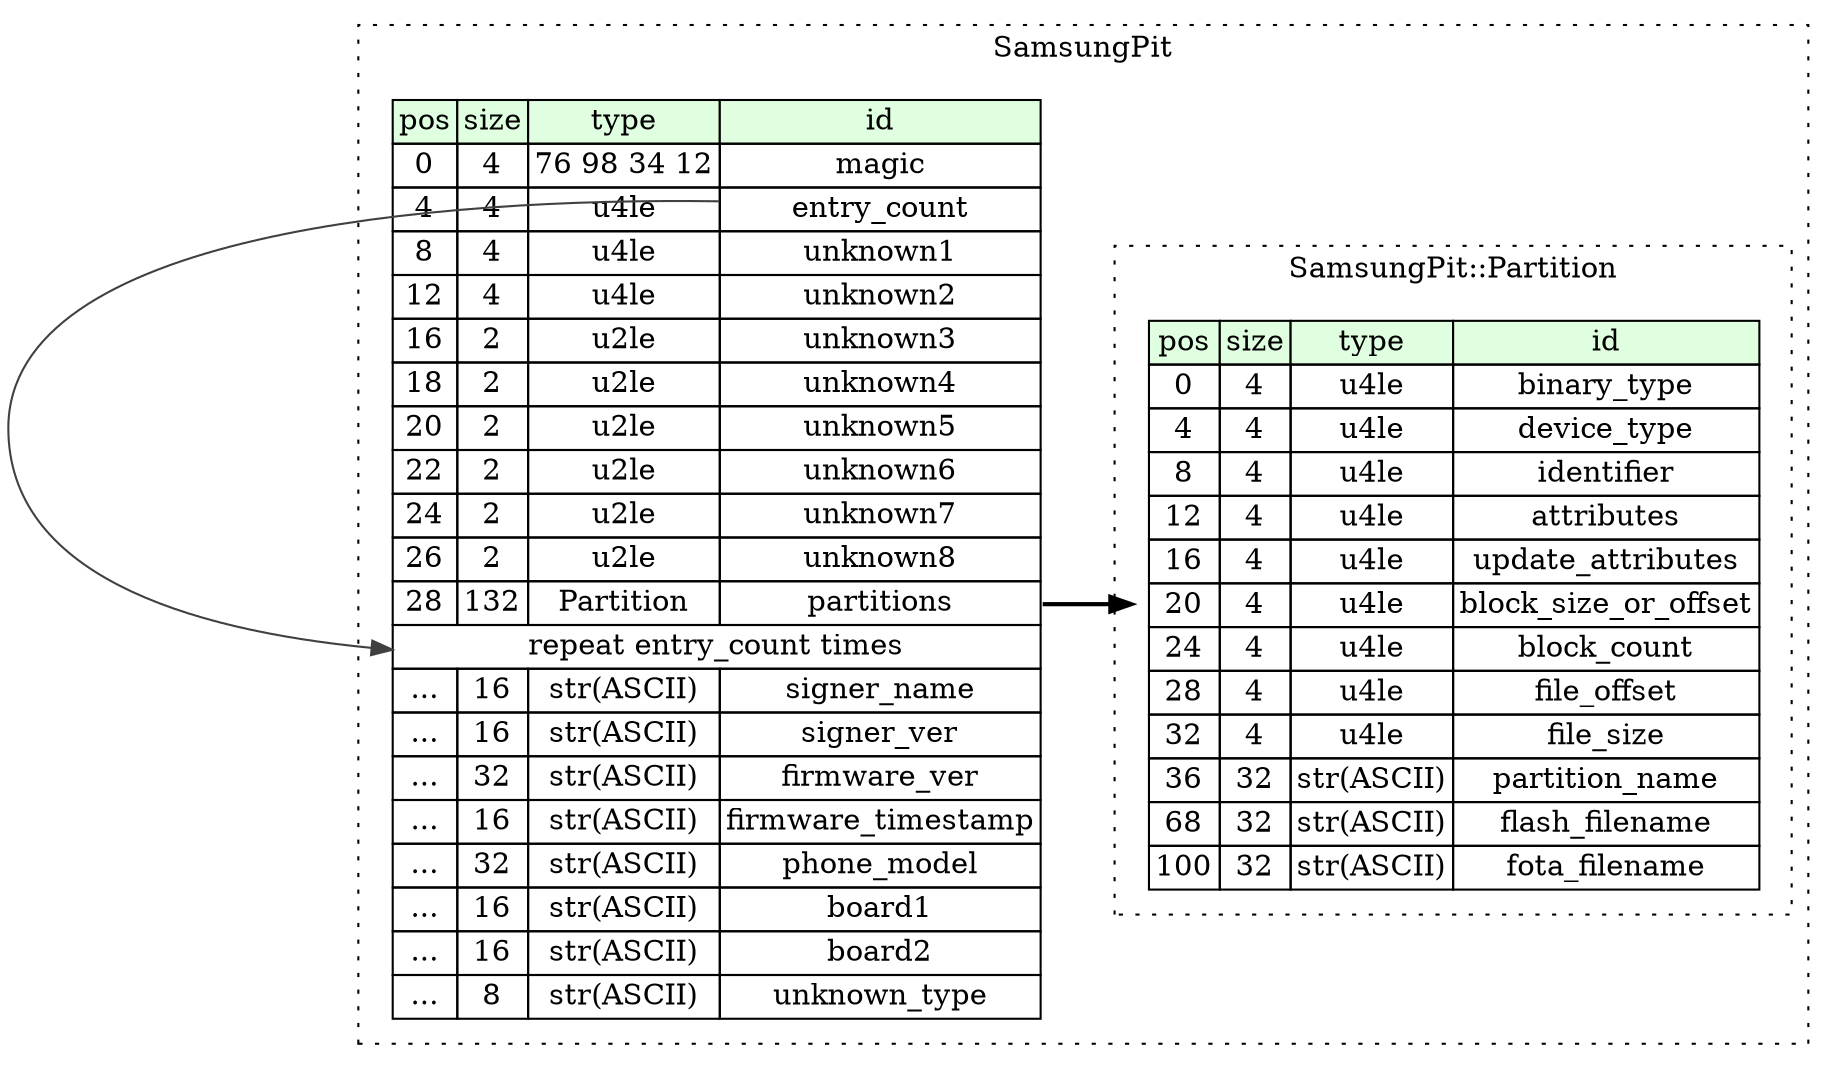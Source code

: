 digraph {
	rankdir=LR;
	node [shape=plaintext];
	subgraph cluster__samsung_pit {
		label="SamsungPit";
		graph[style=dotted];

		samsung_pit__seq [label=<<TABLE BORDER="0" CELLBORDER="1" CELLSPACING="0">
			<TR><TD BGCOLOR="#E0FFE0">pos</TD><TD BGCOLOR="#E0FFE0">size</TD><TD BGCOLOR="#E0FFE0">type</TD><TD BGCOLOR="#E0FFE0">id</TD></TR>
			<TR><TD PORT="magic_pos">0</TD><TD PORT="magic_size">4</TD><TD>76 98 34 12</TD><TD PORT="magic_type">magic</TD></TR>
			<TR><TD PORT="entry_count_pos">4</TD><TD PORT="entry_count_size">4</TD><TD>u4le</TD><TD PORT="entry_count_type">entry_count</TD></TR>
			<TR><TD PORT="unknown1_pos">8</TD><TD PORT="unknown1_size">4</TD><TD>u4le</TD><TD PORT="unknown1_type">unknown1</TD></TR>
			<TR><TD PORT="unknown2_pos">12</TD><TD PORT="unknown2_size">4</TD><TD>u4le</TD><TD PORT="unknown2_type">unknown2</TD></TR>
			<TR><TD PORT="unknown3_pos">16</TD><TD PORT="unknown3_size">2</TD><TD>u2le</TD><TD PORT="unknown3_type">unknown3</TD></TR>
			<TR><TD PORT="unknown4_pos">18</TD><TD PORT="unknown4_size">2</TD><TD>u2le</TD><TD PORT="unknown4_type">unknown4</TD></TR>
			<TR><TD PORT="unknown5_pos">20</TD><TD PORT="unknown5_size">2</TD><TD>u2le</TD><TD PORT="unknown5_type">unknown5</TD></TR>
			<TR><TD PORT="unknown6_pos">22</TD><TD PORT="unknown6_size">2</TD><TD>u2le</TD><TD PORT="unknown6_type">unknown6</TD></TR>
			<TR><TD PORT="unknown7_pos">24</TD><TD PORT="unknown7_size">2</TD><TD>u2le</TD><TD PORT="unknown7_type">unknown7</TD></TR>
			<TR><TD PORT="unknown8_pos">26</TD><TD PORT="unknown8_size">2</TD><TD>u2le</TD><TD PORT="unknown8_type">unknown8</TD></TR>
			<TR><TD PORT="partitions_pos">28</TD><TD PORT="partitions_size">132</TD><TD>Partition</TD><TD PORT="partitions_type">partitions</TD></TR>
			<TR><TD COLSPAN="4" PORT="partitions__repeat">repeat entry_count times</TD></TR>
			<TR><TD PORT="signer_name_pos">...</TD><TD PORT="signer_name_size">16</TD><TD>str(ASCII)</TD><TD PORT="signer_name_type">signer_name</TD></TR>
			<TR><TD PORT="signer_ver_pos">...</TD><TD PORT="signer_ver_size">16</TD><TD>str(ASCII)</TD><TD PORT="signer_ver_type">signer_ver</TD></TR>
			<TR><TD PORT="firmware_ver_pos">...</TD><TD PORT="firmware_ver_size">32</TD><TD>str(ASCII)</TD><TD PORT="firmware_ver_type">firmware_ver</TD></TR>
			<TR><TD PORT="firmware_timestamp_pos">...</TD><TD PORT="firmware_timestamp_size">16</TD><TD>str(ASCII)</TD><TD PORT="firmware_timestamp_type">firmware_timestamp</TD></TR>
			<TR><TD PORT="phone_model_pos">...</TD><TD PORT="phone_model_size">32</TD><TD>str(ASCII)</TD><TD PORT="phone_model_type">phone_model</TD></TR>
			<TR><TD PORT="board1_pos">...</TD><TD PORT="board1_size">16</TD><TD>str(ASCII)</TD><TD PORT="board1_type">board1</TD></TR>
			<TR><TD PORT="board2_pos">...</TD><TD PORT="board2_size">16</TD><TD>str(ASCII)</TD><TD PORT="board2_type">board2</TD></TR>
			<TR><TD PORT="unknown_type_pos">...</TD><TD PORT="unknown_type_size">8</TD><TD>str(ASCII)</TD><TD PORT="unknown_type_type">unknown_type</TD></TR>
		</TABLE>>];
		subgraph cluster__partition {
			label="SamsungPit::Partition";
			graph[style=dotted];

			partition__seq [label=<<TABLE BORDER="0" CELLBORDER="1" CELLSPACING="0">
				<TR><TD BGCOLOR="#E0FFE0">pos</TD><TD BGCOLOR="#E0FFE0">size</TD><TD BGCOLOR="#E0FFE0">type</TD><TD BGCOLOR="#E0FFE0">id</TD></TR>
				<TR><TD PORT="binary_type_pos">0</TD><TD PORT="binary_type_size">4</TD><TD>u4le</TD><TD PORT="binary_type_type">binary_type</TD></TR>
				<TR><TD PORT="device_type_pos">4</TD><TD PORT="device_type_size">4</TD><TD>u4le</TD><TD PORT="device_type_type">device_type</TD></TR>
				<TR><TD PORT="identifier_pos">8</TD><TD PORT="identifier_size">4</TD><TD>u4le</TD><TD PORT="identifier_type">identifier</TD></TR>
				<TR><TD PORT="attributes_pos">12</TD><TD PORT="attributes_size">4</TD><TD>u4le</TD><TD PORT="attributes_type">attributes</TD></TR>
				<TR><TD PORT="update_attributes_pos">16</TD><TD PORT="update_attributes_size">4</TD><TD>u4le</TD><TD PORT="update_attributes_type">update_attributes</TD></TR>
				<TR><TD PORT="block_size_or_offset_pos">20</TD><TD PORT="block_size_or_offset_size">4</TD><TD>u4le</TD><TD PORT="block_size_or_offset_type">block_size_or_offset</TD></TR>
				<TR><TD PORT="block_count_pos">24</TD><TD PORT="block_count_size">4</TD><TD>u4le</TD><TD PORT="block_count_type">block_count</TD></TR>
				<TR><TD PORT="file_offset_pos">28</TD><TD PORT="file_offset_size">4</TD><TD>u4le</TD><TD PORT="file_offset_type">file_offset</TD></TR>
				<TR><TD PORT="file_size_pos">32</TD><TD PORT="file_size_size">4</TD><TD>u4le</TD><TD PORT="file_size_type">file_size</TD></TR>
				<TR><TD PORT="partition_name_pos">36</TD><TD PORT="partition_name_size">32</TD><TD>str(ASCII)</TD><TD PORT="partition_name_type">partition_name</TD></TR>
				<TR><TD PORT="flash_filename_pos">68</TD><TD PORT="flash_filename_size">32</TD><TD>str(ASCII)</TD><TD PORT="flash_filename_type">flash_filename</TD></TR>
				<TR><TD PORT="fota_filename_pos">100</TD><TD PORT="fota_filename_size">32</TD><TD>str(ASCII)</TD><TD PORT="fota_filename_type">fota_filename</TD></TR>
			</TABLE>>];
		}
	}
	samsung_pit__seq:partitions_type -> partition__seq [style=bold];
	samsung_pit__seq:entry_count_type -> samsung_pit__seq:partitions__repeat [color="#404040"];
}

